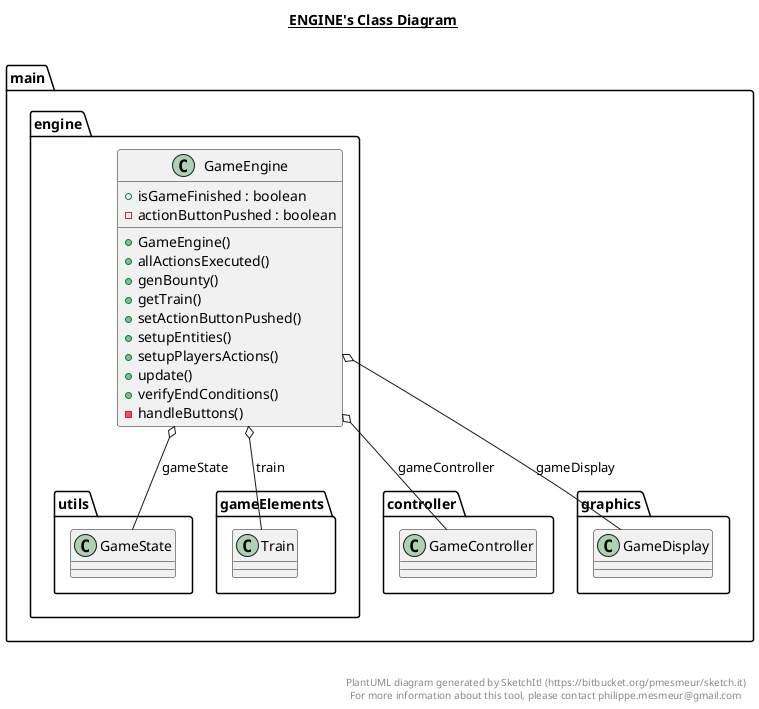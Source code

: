 @startuml

title __ENGINE's Class Diagram__\n

  namespace main {
    namespace engine {
      class main.engine.GameEngine {
          + isGameFinished : boolean
          - actionButtonPushed : boolean
          + GameEngine()
          + allActionsExecuted()
          + genBounty()
          + getTrain()
          + setActionButtonPushed()
          + setupEntities()
          + setupPlayersActions()
          + update()
          + verifyEndConditions()
          - handleButtons()
      }
    }
  }
  

  main.engine.GameEngine o-- main.controller.GameController : gameController
  main.engine.GameEngine o-- main.graphics.GameDisplay : gameDisplay
  main.engine.GameEngine o-- main.engine.utils.GameState : gameState
  main.engine.GameEngine o-- main.engine.gameElements.Train : train


right footer


PlantUML diagram generated by SketchIt! (https://bitbucket.org/pmesmeur/sketch.it)
For more information about this tool, please contact philippe.mesmeur@gmail.com
endfooter

@enduml
